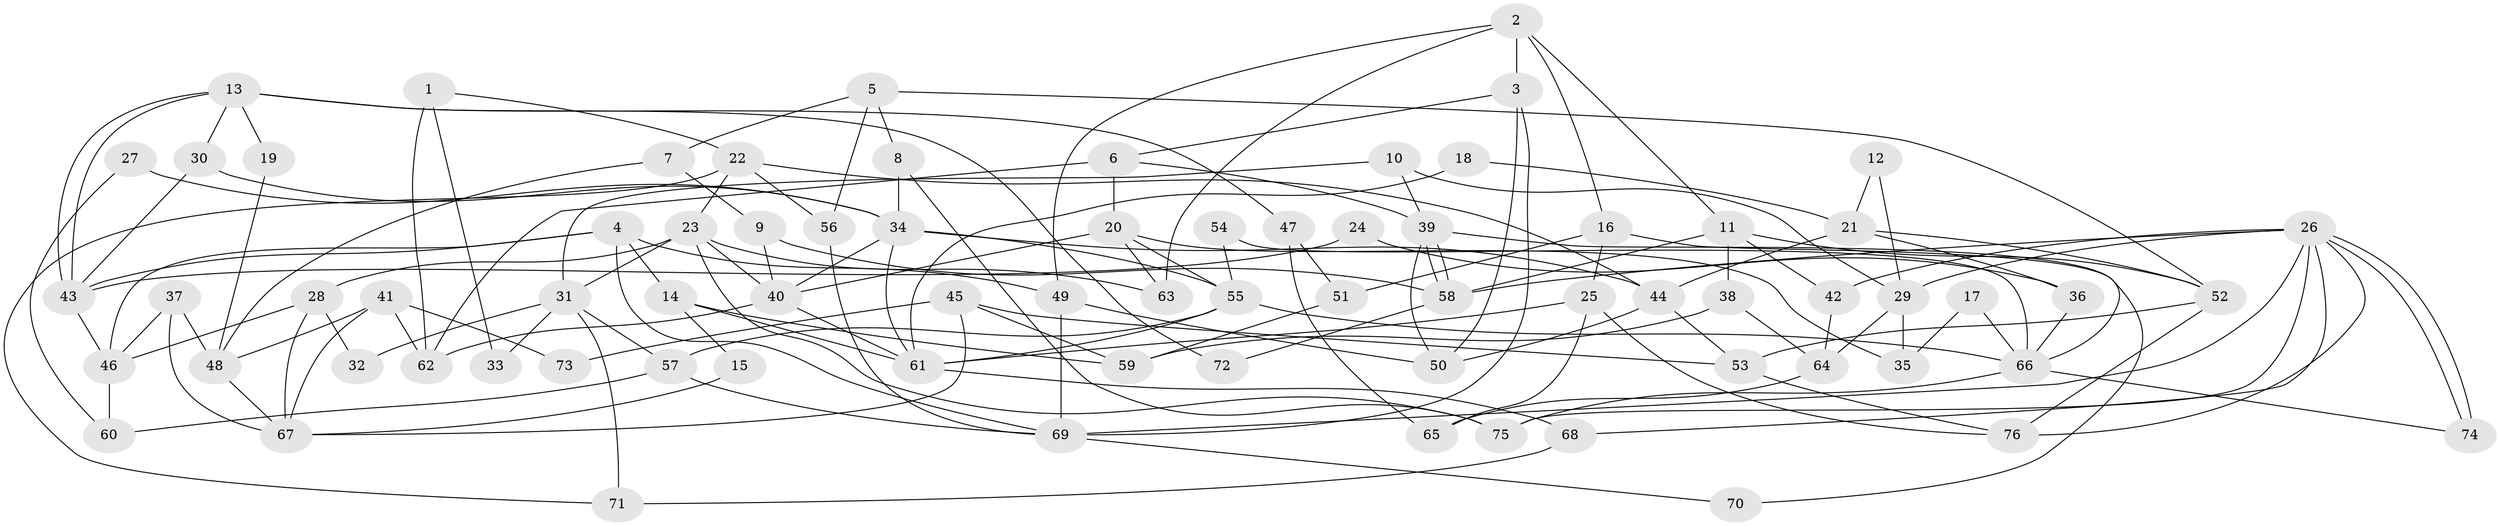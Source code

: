 // Generated by graph-tools (version 1.1) at 2025/26/03/09/25 03:26:12]
// undirected, 76 vertices, 152 edges
graph export_dot {
graph [start="1"]
  node [color=gray90,style=filled];
  1;
  2;
  3;
  4;
  5;
  6;
  7;
  8;
  9;
  10;
  11;
  12;
  13;
  14;
  15;
  16;
  17;
  18;
  19;
  20;
  21;
  22;
  23;
  24;
  25;
  26;
  27;
  28;
  29;
  30;
  31;
  32;
  33;
  34;
  35;
  36;
  37;
  38;
  39;
  40;
  41;
  42;
  43;
  44;
  45;
  46;
  47;
  48;
  49;
  50;
  51;
  52;
  53;
  54;
  55;
  56;
  57;
  58;
  59;
  60;
  61;
  62;
  63;
  64;
  65;
  66;
  67;
  68;
  69;
  70;
  71;
  72;
  73;
  74;
  75;
  76;
  1 -- 22;
  1 -- 62;
  1 -- 33;
  2 -- 11;
  2 -- 16;
  2 -- 3;
  2 -- 49;
  2 -- 63;
  3 -- 6;
  3 -- 50;
  3 -- 69;
  4 -- 49;
  4 -- 69;
  4 -- 14;
  4 -- 43;
  4 -- 46;
  5 -- 52;
  5 -- 7;
  5 -- 8;
  5 -- 56;
  6 -- 20;
  6 -- 39;
  6 -- 62;
  7 -- 48;
  7 -- 9;
  8 -- 34;
  8 -- 75;
  9 -- 40;
  9 -- 58;
  10 -- 31;
  10 -- 39;
  10 -- 29;
  11 -- 52;
  11 -- 58;
  11 -- 38;
  11 -- 42;
  12 -- 21;
  12 -- 29;
  13 -- 30;
  13 -- 43;
  13 -- 43;
  13 -- 19;
  13 -- 47;
  13 -- 72;
  14 -- 61;
  14 -- 15;
  14 -- 59;
  15 -- 67;
  16 -- 25;
  16 -- 66;
  16 -- 51;
  17 -- 35;
  17 -- 66;
  18 -- 21;
  18 -- 61;
  19 -- 48;
  20 -- 63;
  20 -- 40;
  20 -- 35;
  20 -- 55;
  21 -- 44;
  21 -- 52;
  21 -- 36;
  22 -- 44;
  22 -- 56;
  22 -- 23;
  22 -- 71;
  23 -- 40;
  23 -- 28;
  23 -- 31;
  23 -- 63;
  23 -- 75;
  24 -- 43;
  24 -- 36;
  25 -- 65;
  25 -- 61;
  25 -- 76;
  26 -- 75;
  26 -- 74;
  26 -- 74;
  26 -- 29;
  26 -- 42;
  26 -- 58;
  26 -- 68;
  26 -- 69;
  26 -- 76;
  27 -- 34;
  27 -- 60;
  28 -- 46;
  28 -- 32;
  28 -- 67;
  29 -- 35;
  29 -- 64;
  30 -- 43;
  30 -- 34;
  31 -- 71;
  31 -- 32;
  31 -- 33;
  31 -- 57;
  34 -- 44;
  34 -- 55;
  34 -- 40;
  34 -- 61;
  36 -- 66;
  37 -- 67;
  37 -- 46;
  37 -- 48;
  38 -- 64;
  38 -- 59;
  39 -- 50;
  39 -- 58;
  39 -- 58;
  39 -- 70;
  40 -- 61;
  40 -- 62;
  41 -- 48;
  41 -- 62;
  41 -- 67;
  41 -- 73;
  42 -- 64;
  43 -- 46;
  44 -- 50;
  44 -- 53;
  45 -- 67;
  45 -- 59;
  45 -- 53;
  45 -- 73;
  46 -- 60;
  47 -- 51;
  47 -- 65;
  48 -- 67;
  49 -- 69;
  49 -- 50;
  51 -- 59;
  52 -- 53;
  52 -- 76;
  53 -- 76;
  54 -- 66;
  54 -- 55;
  55 -- 57;
  55 -- 61;
  55 -- 66;
  56 -- 69;
  57 -- 69;
  57 -- 60;
  58 -- 72;
  61 -- 68;
  64 -- 65;
  66 -- 75;
  66 -- 74;
  68 -- 71;
  69 -- 70;
}
